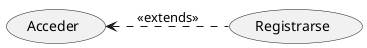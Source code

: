 @startuml
left to right direction

(Acceder)
(Registrarse)

(Acceder) <.. (Registrarse): <<extends>>
@enduml